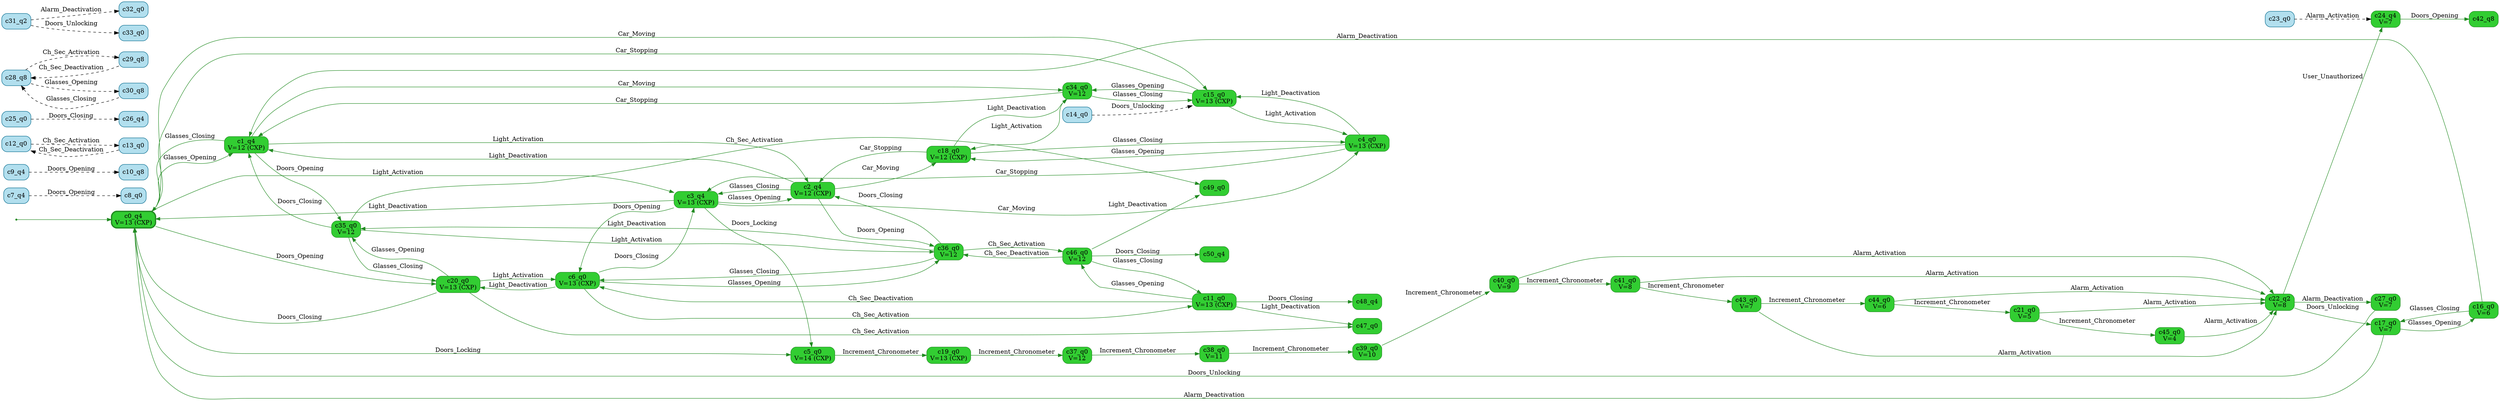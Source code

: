 digraph g {

	rankdir="LR"

	__invisible__[shape="point", color="forestgreen"]
	c0_q4[label="c0_q4\nV=13 (CXP)", shape="box", style="rounded, filled", color="forestgreen", fillcolor="limegreen", penwidth=3] // Initial
	c1_q4[label="c1_q4\nV=12 (CXP)", shape="box", style="rounded, filled", color="forestgreen", fillcolor="limegreen"]
	c2_q4[label="c2_q4\nV=12 (CXP)", shape="box", style="rounded, filled", color="forestgreen", fillcolor="limegreen"]
	c3_q4[label="c3_q4\nV=13 (CXP)", shape="box", style="rounded, filled", color="forestgreen", fillcolor="limegreen"]
	c4_q0[label="c4_q0\nV=13 (CXP)", shape="box", style="rounded, filled", color="forestgreen", fillcolor="limegreen"]
	c18_q0[label="c18_q0\nV=12 (CXP)", shape="box", style="rounded, filled", color="forestgreen", fillcolor="limegreen"]
	c34_q0[label="c34_q0\nV=12", shape="box", style="rounded, filled", color="forestgreen", fillcolor="limegreen"]
	c15_q0[label="c15_q0\nV=13 (CXP)", shape="box", style="rounded, filled", color="forestgreen", fillcolor="limegreen"]
	c5_q0[label="c5_q0\nV=14 (CXP)", shape="box", style="rounded, filled", color="forestgreen", fillcolor="limegreen"]
	c19_q0[label="c19_q0\nV=13 (CXP)", shape="box", style="rounded, filled", color="forestgreen", fillcolor="limegreen"]
	c37_q0[label="c37_q0\nV=12", shape="box", style="rounded, filled", color="forestgreen", fillcolor="limegreen"]
	c38_q0[label="c38_q0\nV=11", shape="box", style="rounded, filled", color="forestgreen", fillcolor="limegreen"]
	c39_q0[label="c39_q0\nV=10", shape="box", style="rounded, filled", color="forestgreen", fillcolor="limegreen"]
	c40_q0[label="c40_q0\nV=9", shape="box", style="rounded, filled", color="forestgreen", fillcolor="limegreen"]
	c41_q0[label="c41_q0\nV=8", shape="box", style="rounded, filled", color="forestgreen", fillcolor="limegreen"]
	c43_q0[label="c43_q0\nV=7", shape="box", style="rounded, filled", color="forestgreen", fillcolor="limegreen"]
	c44_q0[label="c44_q0\nV=6", shape="box", style="rounded, filled", color="forestgreen", fillcolor="limegreen"]
	c21_q0[label="c21_q0\nV=5", shape="box", style="rounded, filled", color="forestgreen", fillcolor="limegreen"]
	c22_q2[label="c22_q2\nV=8", shape="box", style="rounded, filled", color="forestgreen", fillcolor="limegreen"]
	c24_q4[label="c24_q4\nV=7", shape="box", style="rounded, filled", color="forestgreen", fillcolor="limegreen"]
	c42_q8[label="c42_q8", shape="box", style="rounded, filled", color="forestgreen", fillcolor="limegreen"]
	c27_q0[label="c27_q0\nV=7", shape="box", style="rounded, filled", color="forestgreen", fillcolor="limegreen"]
	c17_q0[label="c17_q0\nV=7", shape="box", style="rounded, filled", color="forestgreen", fillcolor="limegreen"]
	c16_q0[label="c16_q0\nV=6", shape="box", style="rounded, filled", color="forestgreen", fillcolor="limegreen"]
	c45_q0[label="c45_q0\nV=4", shape="box", style="rounded, filled", color="forestgreen", fillcolor="limegreen"]
	c6_q0[label="c6_q0\nV=13 (CXP)", shape="box", style="rounded, filled", color="forestgreen", fillcolor="limegreen"]
	c11_q0[label="c11_q0\nV=13 (CXP)", shape="box", style="rounded, filled", color="forestgreen", fillcolor="limegreen"]
	c46_q0[label="c46_q0\nV=12", shape="box", style="rounded, filled", color="forestgreen", fillcolor="limegreen"]
	c36_q0[label="c36_q0\nV=12", shape="box", style="rounded, filled", color="forestgreen", fillcolor="limegreen"]
	c35_q0[label="c35_q0\nV=12", shape="box", style="rounded, filled", color="forestgreen", fillcolor="limegreen"]
	c49_q0[label="c49_q0", shape="box", style="rounded, filled", color="forestgreen", fillcolor="limegreen"]
	c20_q0[label="c20_q0\nV=13 (CXP)", shape="box", style="rounded, filled", color="forestgreen", fillcolor="limegreen"]
	c47_q0[label="c47_q0", shape="box", style="rounded, filled", color="forestgreen", fillcolor="limegreen"]
	c50_q4[label="c50_q4", shape="box", style="rounded, filled", color="forestgreen", fillcolor="limegreen"]
	c48_q4[label="c48_q4", shape="box", style="rounded, filled", color="forestgreen", fillcolor="limegreen"]
	c7_q4[label="c7_q4", shape="box", style="rounded, filled", color="deepskyblue4", fillcolor="lightblue2"]
	c8_q0[label="c8_q0", shape="box", style="rounded, filled", color="deepskyblue4", fillcolor="lightblue2"]
	c9_q4[label="c9_q4", shape="box", style="rounded, filled", color="deepskyblue4", fillcolor="lightblue2"]
	c10_q8[label="c10_q8", shape="box", style="rounded, filled", color="deepskyblue4", fillcolor="lightblue2"]
	c12_q0[label="c12_q0", shape="box", style="rounded, filled", color="deepskyblue4", fillcolor="lightblue2"]
	c13_q0[label="c13_q0", shape="box", style="rounded, filled", color="deepskyblue4", fillcolor="lightblue2"]
	c14_q0[label="c14_q0", shape="box", style="rounded, filled", color="deepskyblue4", fillcolor="lightblue2"]
	c23_q0[label="c23_q0", shape="box", style="rounded, filled", color="deepskyblue4", fillcolor="lightblue2"]
	c25_q0[label="c25_q0", shape="box", style="rounded, filled", color="deepskyblue4", fillcolor="lightblue2"]
	c26_q4[label="c26_q4", shape="box", style="rounded, filled", color="deepskyblue4", fillcolor="lightblue2"]
	c28_q8[label="c28_q8", shape="box", style="rounded, filled", color="deepskyblue4", fillcolor="lightblue2"]
	c29_q8[label="c29_q8", shape="box", style="rounded, filled", color="deepskyblue4", fillcolor="lightblue2"]
	c30_q8[label="c30_q8", shape="box", style="rounded, filled", color="deepskyblue4", fillcolor="lightblue2"]
	c31_q2[label="c31_q2", shape="box", style="rounded, filled", color="deepskyblue4", fillcolor="lightblue2"]
	c32_q0[label="c32_q0", shape="box", style="rounded, filled", color="deepskyblue4", fillcolor="lightblue2"]
	c33_q0[label="c33_q0", shape="box", style="rounded, filled", color="deepskyblue4", fillcolor="lightblue2"]

	__invisible__ -> c0_q4[color="forestgreen"]
	c0_q4 -> c1_q4[label="Glasses_Opening", color="forestgreen"]
	c1_q4 -> c0_q4[label="Glasses_Closing", color="forestgreen"]
	c1_q4 -> c2_q4[label="Light_Activation", color="forestgreen"]
	c2_q4 -> c1_q4[label="Light_Deactivation", color="forestgreen"]
	c2_q4 -> c3_q4[label="Glasses_Closing", color="forestgreen"]
	c3_q4 -> c0_q4[label="Light_Deactivation", color="forestgreen"]
	c3_q4 -> c4_q0[label="Car_Moving", color="forestgreen"]
	c4_q0 -> c18_q0[label="Glasses_Opening", color="forestgreen"]
	c18_q0 -> c2_q4[label="Car_Stopping", color="forestgreen"]
	c18_q0 -> c4_q0[label="Glasses_Closing", color="forestgreen"]
	c18_q0 -> c34_q0[label="Light_Deactivation", color="forestgreen"]
	c34_q0 -> c15_q0[label="Glasses_Closing", color="forestgreen"]
	c15_q0 -> c0_q4[label="Car_Stopping", color="forestgreen"]
	c15_q0 -> c34_q0[label="Glasses_Opening", color="forestgreen"]
	c15_q0 -> c4_q0[label="Light_Activation", color="forestgreen"]
	c34_q0 -> c18_q0[label="Light_Activation", color="forestgreen"]
	c34_q0 -> c1_q4[label="Car_Stopping", color="forestgreen"]
	c4_q0 -> c15_q0[label="Light_Deactivation", color="forestgreen"]
	c4_q0 -> c3_q4[label="Car_Stopping", color="forestgreen"]
	c3_q4 -> c5_q0[label="Doors_Locking", color="forestgreen"]
	c5_q0 -> c19_q0[label="Increment_Chronometer", color="forestgreen"]
	c19_q0 -> c37_q0[label="Increment_Chronometer", color="forestgreen"]
	c37_q0 -> c38_q0[label="Increment_Chronometer", color="forestgreen"]
	c38_q0 -> c39_q0[label="Increment_Chronometer", color="forestgreen"]
	c39_q0 -> c40_q0[label="Increment_Chronometer", color="forestgreen"]
	c40_q0 -> c41_q0[label="Increment_Chronometer", color="forestgreen"]
	c41_q0 -> c43_q0[label="Increment_Chronometer", color="forestgreen"]
	c43_q0 -> c44_q0[label="Increment_Chronometer", color="forestgreen"]
	c44_q0 -> c21_q0[label="Increment_Chronometer", color="forestgreen"]
	c21_q0 -> c22_q2[label="Alarm_Activation", color="forestgreen"]
	c22_q2 -> c24_q4[label="User_Unauthorized", color="forestgreen"]
	c24_q4 -> c42_q8[label="Doors_Opening", color="forestgreen"]
	c22_q2 -> c27_q0[label="Alarm_Deactivation", color="forestgreen"]
	c27_q0 -> c0_q4[label="Doors_Unlocking", color="forestgreen"]
	c22_q2 -> c17_q0[label="Doors_Unlocking", color="forestgreen"]
	c17_q0 -> c16_q0[label="Glasses_Opening", color="forestgreen"]
	c16_q0 -> c17_q0[label="Glasses_Closing", color="forestgreen"]
	c16_q0 -> c1_q4[label="Alarm_Deactivation", color="forestgreen"]
	c17_q0 -> c0_q4[label="Alarm_Deactivation", color="forestgreen"]
	c21_q0 -> c45_q0[label="Increment_Chronometer", color="forestgreen"]
	c45_q0 -> c22_q2[label="Alarm_Activation", color="forestgreen"]
	c44_q0 -> c22_q2[label="Alarm_Activation", color="forestgreen"]
	c43_q0 -> c22_q2[label="Alarm_Activation", color="forestgreen"]
	c41_q0 -> c22_q2[label="Alarm_Activation", color="forestgreen"]
	c40_q0 -> c22_q2[label="Alarm_Activation", color="forestgreen"]
	c3_q4 -> c6_q0[label="Doors_Opening", color="forestgreen"]
	c6_q0 -> c11_q0[label="Ch_Sec_Activation", color="forestgreen"]
	c11_q0 -> c6_q0[label="Ch_Sec_Deactivation", color="forestgreen"]
	c11_q0 -> c46_q0[label="Glasses_Opening", color="forestgreen"]
	c46_q0 -> c36_q0[label="Ch_Sec_Deactivation", color="forestgreen"]
	c36_q0 -> c46_q0[label="Ch_Sec_Activation", color="forestgreen"]
	c36_q0 -> c6_q0[label="Glasses_Closing", color="forestgreen"]
	c36_q0 -> c35_q0[label="Light_Deactivation", color="forestgreen"]
	c35_q0 -> c49_q0[label="Ch_Sec_Activation", color="forestgreen"]
	c35_q0 -> c20_q0[label="Glasses_Closing", color="forestgreen"]
	c20_q0 -> c6_q0[label="Light_Activation", color="forestgreen"]
	c20_q0 -> c0_q4[label="Doors_Closing", color="forestgreen"]
	c20_q0 -> c47_q0[label="Ch_Sec_Activation", color="forestgreen"]
	c20_q0 -> c35_q0[label="Glasses_Opening", color="forestgreen"]
	c35_q0 -> c36_q0[label="Light_Activation", color="forestgreen"]
	c35_q0 -> c1_q4[label="Doors_Closing", color="forestgreen"]
	c36_q0 -> c2_q4[label="Doors_Closing", color="forestgreen"]
	c46_q0 -> c11_q0[label="Glasses_Closing", color="forestgreen"]
	c46_q0 -> c49_q0[label="Light_Deactivation", color="forestgreen"]
	c46_q0 -> c50_q4[label="Doors_Closing", color="forestgreen"]
	c11_q0 -> c47_q0[label="Light_Deactivation", color="forestgreen"]
	c11_q0 -> c48_q4[label="Doors_Closing", color="forestgreen"]
	c6_q0 -> c20_q0[label="Light_Deactivation", color="forestgreen"]
	c6_q0 -> c36_q0[label="Glasses_Opening", color="forestgreen"]
	c6_q0 -> c3_q4[label="Doors_Closing", color="forestgreen"]
	c3_q4 -> c2_q4[label="Glasses_Opening", color="forestgreen"]
	c2_q4 -> c18_q0[label="Car_Moving", color="forestgreen"]
	c2_q4 -> c36_q0[label="Doors_Opening", color="forestgreen"]
	c1_q4 -> c34_q0[label="Car_Moving", color="forestgreen"]
	c1_q4 -> c35_q0[label="Doors_Opening", color="forestgreen"]
	c0_q4 -> c3_q4[label="Light_Activation", color="forestgreen"]
	c0_q4 -> c5_q0[label="Doors_Locking", color="forestgreen"]
	c0_q4 -> c15_q0[label="Car_Moving", color="forestgreen"]
	c0_q4 -> c20_q0[label="Doors_Opening", color="forestgreen"]
	c7_q4 -> c8_q0[label="Doors_Opening", color="black", style="dashed"]
	c9_q4 -> c10_q8[label="Doors_Opening", color="black", style="dashed"]
	c12_q0 -> c13_q0[label="Ch_Sec_Activation", color="black", style="dashed"]
	c13_q0 -> c12_q0[label="Ch_Sec_Deactivation", color="black", style="dashed"]
	c14_q0 -> c15_q0[label="Doors_Unlocking", color="black", style="dashed"]
	c23_q0 -> c24_q4[label="Alarm_Activation", color="black", style="dashed"]
	c25_q0 -> c26_q4[label="Doors_Closing", color="black", style="dashed"]
	c28_q8 -> c29_q8[label="Ch_Sec_Activation", color="black", style="dashed"]
	c29_q8 -> c28_q8[label="Ch_Sec_Deactivation", color="black", style="dashed"]
	c30_q8 -> c28_q8[label="Glasses_Closing", color="black", style="dashed"]
	c28_q8 -> c30_q8[label="Glasses_Opening", color="black", style="dashed"]
	c31_q2 -> c32_q0[label="Alarm_Deactivation", color="black", style="dashed"]
	c31_q2 -> c33_q0[label="Doors_Unlocking", color="black", style="dashed"]

}
